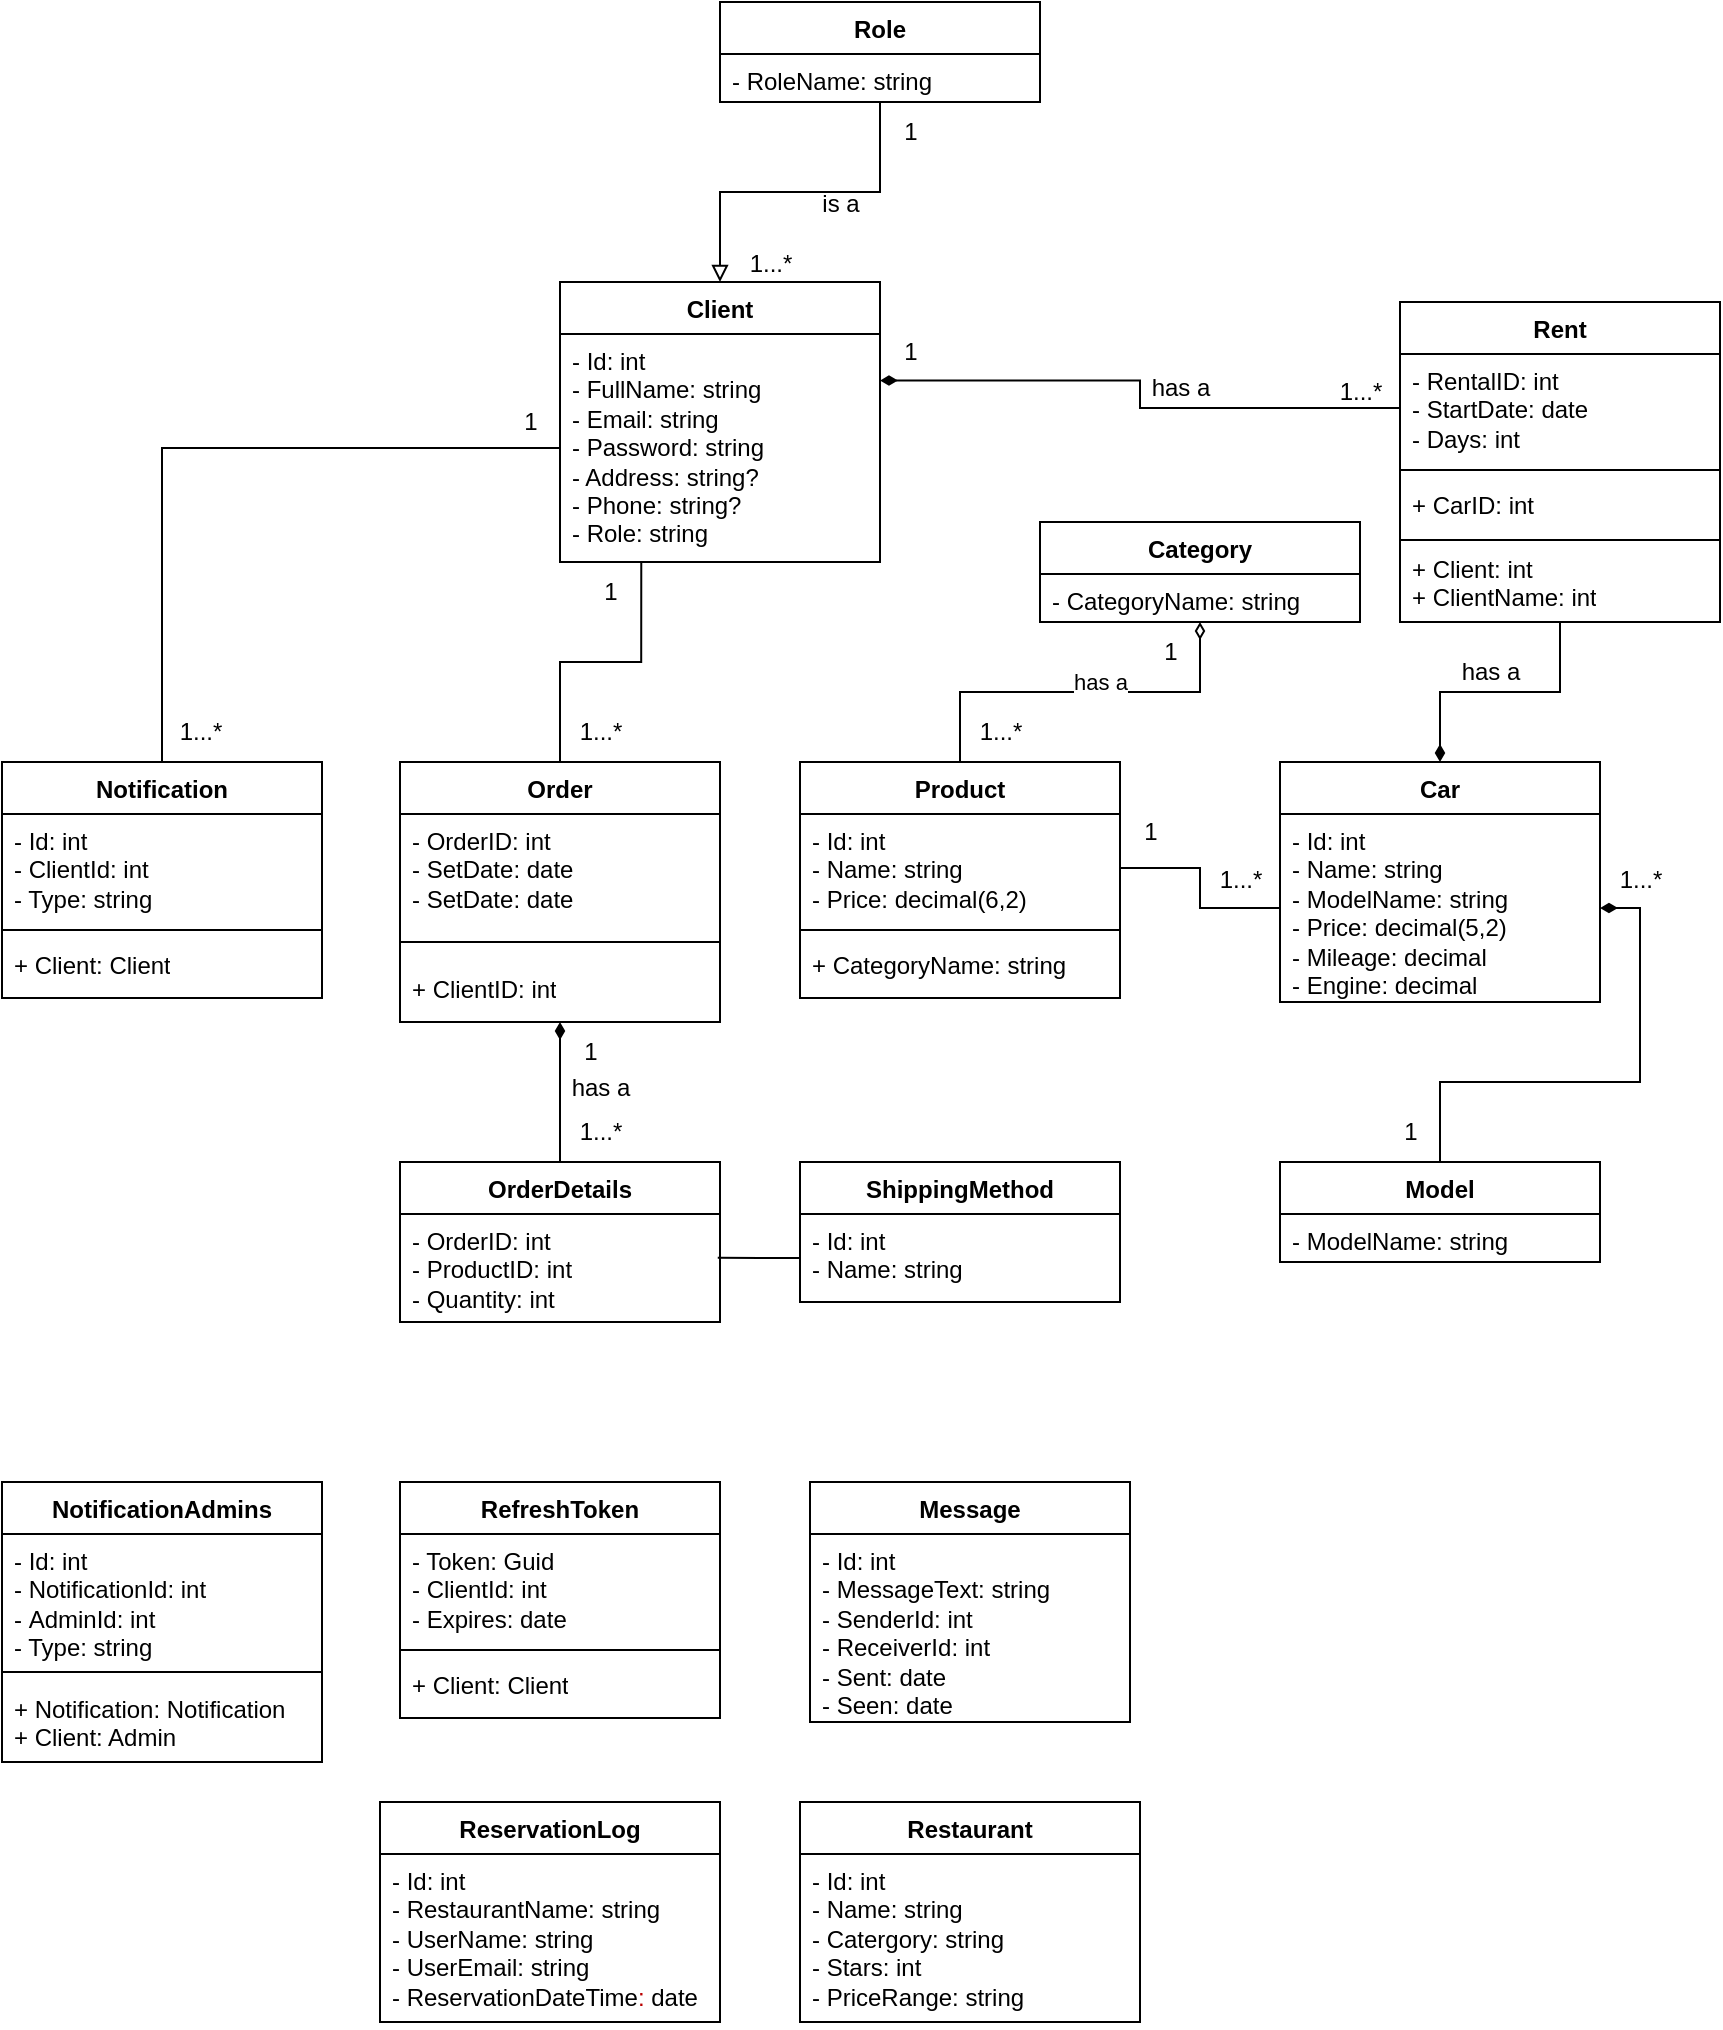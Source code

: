 <mxfile version="26.0.5">
  <diagram name="Page-1" id="Y2G2iiUe4yIrPuQ8Hk4L">
    <mxGraphModel dx="1400" dy="1865" grid="1" gridSize="10" guides="1" tooltips="1" connect="1" arrows="1" fold="1" page="1" pageScale="1" pageWidth="827" pageHeight="1169" math="0" shadow="0">
      <root>
        <mxCell id="0" />
        <mxCell id="1" parent="0" />
        <mxCell id="8z-YVo9TV4Xt6igNFHUf-1" value="Car" style="swimlane;fontStyle=1;align=center;verticalAlign=top;childLayout=stackLayout;horizontal=1;startSize=26;horizontalStack=0;resizeParent=1;resizeParentMax=0;resizeLast=0;collapsible=1;marginBottom=0;whiteSpace=wrap;html=1;" parent="1" vertex="1">
          <mxGeometry x="680" y="-320" width="160" height="120" as="geometry" />
        </mxCell>
        <mxCell id="8z-YVo9TV4Xt6igNFHUf-2" value="- Id: int&lt;div&gt;- Name: string&lt;/div&gt;&lt;div&gt;- ModelName: string&lt;/div&gt;&lt;div&gt;- Price: decimal(5,2)&lt;/div&gt;&lt;div&gt;- Mileage: decimal&lt;/div&gt;&lt;div&gt;- Engine: decimal&lt;/div&gt;" style="text;strokeColor=none;fillColor=none;align=left;verticalAlign=top;spacingLeft=4;spacingRight=4;overflow=hidden;rotatable=0;points=[[0,0.5],[1,0.5]];portConstraint=eastwest;whiteSpace=wrap;html=1;" parent="8z-YVo9TV4Xt6igNFHUf-1" vertex="1">
          <mxGeometry y="26" width="160" height="94" as="geometry" />
        </mxCell>
        <mxCell id="UGkQhP1OBWj5bO0IDlcc-21" style="edgeStyle=orthogonalEdgeStyle;rounded=0;orthogonalLoop=1;jettySize=auto;html=1;exitX=0.5;exitY=1;exitDx=0;exitDy=0;entryX=0.5;entryY=0;entryDx=0;entryDy=0;endArrow=none;endFill=0;startArrow=diamondThin;startFill=0;" edge="1" parent="1" source="8z-YVo9TV4Xt6igNFHUf-5" target="8z-YVo9TV4Xt6igNFHUf-34">
          <mxGeometry relative="1" as="geometry" />
        </mxCell>
        <mxCell id="UGkQhP1OBWj5bO0IDlcc-22" value="has a" style="edgeLabel;html=1;align=center;verticalAlign=middle;resizable=0;points=[];" vertex="1" connectable="0" parent="UGkQhP1OBWj5bO0IDlcc-21">
          <mxGeometry x="-0.056" y="4" relative="1" as="geometry">
            <mxPoint x="4" y="-9" as="offset" />
          </mxGeometry>
        </mxCell>
        <mxCell id="8z-YVo9TV4Xt6igNFHUf-5" value="Category" style="swimlane;fontStyle=1;align=center;verticalAlign=top;childLayout=stackLayout;horizontal=1;startSize=26;horizontalStack=0;resizeParent=1;resizeParentMax=0;resizeLast=0;collapsible=1;marginBottom=0;whiteSpace=wrap;html=1;" parent="1" vertex="1">
          <mxGeometry x="560" y="-440" width="160" height="50" as="geometry" />
        </mxCell>
        <mxCell id="8z-YVo9TV4Xt6igNFHUf-6" value="&lt;span style=&quot;background-color: transparent; color: light-dark(rgb(0, 0, 0), rgb(255, 255, 255));&quot;&gt;- CategoryName: string&lt;/span&gt;" style="text;strokeColor=none;fillColor=none;align=left;verticalAlign=top;spacingLeft=4;spacingRight=4;overflow=hidden;rotatable=0;points=[[0,0.5],[1,0.5]];portConstraint=eastwest;whiteSpace=wrap;html=1;" parent="8z-YVo9TV4Xt6igNFHUf-5" vertex="1">
          <mxGeometry y="26" width="160" height="24" as="geometry" />
        </mxCell>
        <mxCell id="8z-YVo9TV4Xt6igNFHUf-7" value="Client" style="swimlane;fontStyle=1;align=center;verticalAlign=top;childLayout=stackLayout;horizontal=1;startSize=26;horizontalStack=0;resizeParent=1;resizeParentMax=0;resizeLast=0;collapsible=1;marginBottom=0;whiteSpace=wrap;html=1;" parent="1" vertex="1">
          <mxGeometry x="320" y="-560" width="160" height="140" as="geometry" />
        </mxCell>
        <mxCell id="8z-YVo9TV4Xt6igNFHUf-8" value="- Id: int&lt;div&gt;- FullName: string&lt;/div&gt;&lt;div&gt;&lt;div&gt;- Email: string&lt;/div&gt;&lt;div&gt;- Password: string&lt;/div&gt;&lt;/div&gt;&lt;div&gt;&lt;span style=&quot;background-color: transparent;&quot;&gt;&lt;font style=&quot;color: rgb(0, 0, 0);&quot;&gt;&lt;font&gt;- &lt;/font&gt;Address&lt;font&gt;: string?&lt;/font&gt;&lt;/font&gt;&lt;/span&gt;&lt;/div&gt;&lt;div&gt;&lt;div&gt;&lt;span style=&quot;background-color: transparent;&quot;&gt;- Phone: string?&lt;/span&gt;&lt;/div&gt;&lt;/div&gt;&lt;div&gt;&lt;div&gt;&lt;span style=&quot;background-color: transparent;&quot;&gt;- Role: string&lt;/span&gt;&lt;/div&gt;&lt;/div&gt;" style="text;strokeColor=none;fillColor=none;align=left;verticalAlign=top;spacingLeft=4;spacingRight=4;overflow=hidden;rotatable=0;points=[[0,0.5],[1,0.5]];portConstraint=eastwest;whiteSpace=wrap;html=1;" parent="8z-YVo9TV4Xt6igNFHUf-7" vertex="1">
          <mxGeometry y="26" width="160" height="114" as="geometry" />
        </mxCell>
        <mxCell id="8z-YVo9TV4Xt6igNFHUf-9" value="Message" style="swimlane;fontStyle=1;align=center;verticalAlign=top;childLayout=stackLayout;horizontal=1;startSize=26;horizontalStack=0;resizeParent=1;resizeParentMax=0;resizeLast=0;collapsible=1;marginBottom=0;whiteSpace=wrap;html=1;" parent="1" vertex="1">
          <mxGeometry x="445" y="40" width="160" height="120" as="geometry" />
        </mxCell>
        <mxCell id="8z-YVo9TV4Xt6igNFHUf-10" value="- Id: int&lt;div&gt;- MessageText: string&lt;/div&gt;&lt;div&gt;&lt;div&gt;- SenderId: int&lt;/div&gt;&lt;div&gt;- ReceiverId: int&lt;/div&gt;&lt;/div&gt;&lt;div&gt;&lt;span style=&quot;background-color: transparent;&quot;&gt;&lt;font style=&quot;color: rgb(0, 0, 0);&quot;&gt;&lt;font style=&quot;color: light-dark(rgb(0, 0, 0), rgb(237, 237, 237));&quot;&gt;-&amp;nbsp;&lt;/font&gt;&lt;font style=&quot;&quot;&gt;Sent&lt;font style=&quot;color: rgb(0, 0, 0);&quot;&gt;: &lt;font style=&quot;color: rgb(0, 0, 0);&quot;&gt;date&lt;/font&gt;&lt;/font&gt;&lt;/font&gt;&lt;/font&gt;&lt;/span&gt;&lt;/div&gt;&lt;div&gt;&lt;div&gt;&lt;span style=&quot;background-color: transparent;&quot;&gt;- Seen: date&lt;/span&gt;&lt;/div&gt;&lt;/div&gt;" style="text;strokeColor=none;fillColor=none;align=left;verticalAlign=top;spacingLeft=4;spacingRight=4;overflow=hidden;rotatable=0;points=[[0,0.5],[1,0.5]];portConstraint=eastwest;whiteSpace=wrap;html=1;" parent="8z-YVo9TV4Xt6igNFHUf-9" vertex="1">
          <mxGeometry y="26" width="160" height="94" as="geometry" />
        </mxCell>
        <mxCell id="UGkQhP1OBWj5bO0IDlcc-26" style="edgeStyle=orthogonalEdgeStyle;rounded=0;orthogonalLoop=1;jettySize=auto;html=1;endArrow=diamondThin;endFill=1;" edge="1" parent="1" source="8z-YVo9TV4Xt6igNFHUf-11" target="8z-YVo9TV4Xt6igNFHUf-2">
          <mxGeometry relative="1" as="geometry" />
        </mxCell>
        <mxCell id="8z-YVo9TV4Xt6igNFHUf-11" value="Model" style="swimlane;fontStyle=1;align=center;verticalAlign=top;childLayout=stackLayout;horizontal=1;startSize=26;horizontalStack=0;resizeParent=1;resizeParentMax=0;resizeLast=0;collapsible=1;marginBottom=0;whiteSpace=wrap;html=1;" parent="1" vertex="1">
          <mxGeometry x="680" y="-120" width="160" height="50" as="geometry" />
        </mxCell>
        <mxCell id="8z-YVo9TV4Xt6igNFHUf-12" value="&lt;span style=&quot;background-color: transparent;&quot;&gt;&lt;font&gt;&lt;font&gt;- &lt;/font&gt;ModelName&lt;font&gt;: string&lt;/font&gt;&lt;/font&gt;&lt;/span&gt;" style="text;strokeColor=none;fillColor=none;align=left;verticalAlign=top;spacingLeft=4;spacingRight=4;overflow=hidden;rotatable=0;points=[[0,0.5],[1,0.5]];portConstraint=eastwest;whiteSpace=wrap;html=1;" parent="8z-YVo9TV4Xt6igNFHUf-11" vertex="1">
          <mxGeometry y="26" width="160" height="24" as="geometry" />
        </mxCell>
        <mxCell id="8z-YVo9TV4Xt6igNFHUf-13" value="Notification" style="swimlane;fontStyle=1;align=center;verticalAlign=top;childLayout=stackLayout;horizontal=1;startSize=26;horizontalStack=0;resizeParent=1;resizeParentMax=0;resizeLast=0;collapsible=1;marginBottom=0;whiteSpace=wrap;html=1;" parent="1" vertex="1">
          <mxGeometry x="41" y="-320" width="160" height="118" as="geometry" />
        </mxCell>
        <mxCell id="8z-YVo9TV4Xt6igNFHUf-14" value="- Id: int&lt;div&gt;- ClientId: int&lt;/div&gt;&lt;div&gt;&lt;div&gt;- Type: string&lt;/div&gt;&lt;/div&gt;" style="text;strokeColor=none;fillColor=none;align=left;verticalAlign=top;spacingLeft=4;spacingRight=4;overflow=hidden;rotatable=0;points=[[0,0.5],[1,0.5]];portConstraint=eastwest;whiteSpace=wrap;html=1;" parent="8z-YVo9TV4Xt6igNFHUf-13" vertex="1">
          <mxGeometry y="26" width="160" height="54" as="geometry" />
        </mxCell>
        <mxCell id="8z-YVo9TV4Xt6igNFHUf-18" value="" style="line;strokeWidth=1;fillColor=none;align=left;verticalAlign=middle;spacingTop=-1;spacingLeft=3;spacingRight=3;rotatable=0;labelPosition=right;points=[];portConstraint=eastwest;strokeColor=inherit;" parent="8z-YVo9TV4Xt6igNFHUf-13" vertex="1">
          <mxGeometry y="80" width="160" height="8" as="geometry" />
        </mxCell>
        <mxCell id="8z-YVo9TV4Xt6igNFHUf-17" value="+ Client: Client" style="text;strokeColor=none;fillColor=none;align=left;verticalAlign=top;spacingLeft=4;spacingRight=4;overflow=hidden;rotatable=0;points=[[0,0.5],[1,0.5]];portConstraint=eastwest;whiteSpace=wrap;html=1;" parent="8z-YVo9TV4Xt6igNFHUf-13" vertex="1">
          <mxGeometry y="88" width="160" height="30" as="geometry" />
        </mxCell>
        <mxCell id="8z-YVo9TV4Xt6igNFHUf-19" value="NotificationAdmins" style="swimlane;fontStyle=1;align=center;verticalAlign=top;childLayout=stackLayout;horizontal=1;startSize=26;horizontalStack=0;resizeParent=1;resizeParentMax=0;resizeLast=0;collapsible=1;marginBottom=0;whiteSpace=wrap;html=1;" parent="1" vertex="1">
          <mxGeometry x="41" y="40" width="160" height="140" as="geometry" />
        </mxCell>
        <mxCell id="8z-YVo9TV4Xt6igNFHUf-20" value="- Id: int&lt;div&gt;- NotificationId: int&lt;/div&gt;&lt;div&gt;-&amp;nbsp;AdminId: int&lt;/div&gt;&lt;div&gt;&lt;div&gt;- Type: string&lt;/div&gt;&lt;/div&gt;" style="text;strokeColor=none;fillColor=none;align=left;verticalAlign=top;spacingLeft=4;spacingRight=4;overflow=hidden;rotatable=0;points=[[0,0.5],[1,0.5]];portConstraint=eastwest;whiteSpace=wrap;html=1;" parent="8z-YVo9TV4Xt6igNFHUf-19" vertex="1">
          <mxGeometry y="26" width="160" height="64" as="geometry" />
        </mxCell>
        <mxCell id="8z-YVo9TV4Xt6igNFHUf-21" value="" style="line;strokeWidth=1;fillColor=none;align=left;verticalAlign=middle;spacingTop=-1;spacingLeft=3;spacingRight=3;rotatable=0;labelPosition=right;points=[];portConstraint=eastwest;strokeColor=inherit;" parent="8z-YVo9TV4Xt6igNFHUf-19" vertex="1">
          <mxGeometry y="90" width="160" height="10" as="geometry" />
        </mxCell>
        <mxCell id="8z-YVo9TV4Xt6igNFHUf-22" value="&lt;div&gt;+&amp;nbsp;Notification:&amp;nbsp;Notification&lt;/div&gt;+ Client: Admin" style="text;strokeColor=none;fillColor=none;align=left;verticalAlign=top;spacingLeft=4;spacingRight=4;overflow=hidden;rotatable=0;points=[[0,0.5],[1,0.5]];portConstraint=eastwest;whiteSpace=wrap;html=1;" parent="8z-YVo9TV4Xt6igNFHUf-19" vertex="1">
          <mxGeometry y="100" width="160" height="40" as="geometry" />
        </mxCell>
        <mxCell id="UGkQhP1OBWj5bO0IDlcc-8" style="edgeStyle=orthogonalEdgeStyle;rounded=0;orthogonalLoop=1;jettySize=auto;html=1;exitX=0.5;exitY=0;exitDx=0;exitDy=0;entryX=0.254;entryY=1;entryDx=0;entryDy=0;entryPerimeter=0;endArrow=none;endFill=0;" edge="1" parent="1" source="8z-YVo9TV4Xt6igNFHUf-23" target="8z-YVo9TV4Xt6igNFHUf-8">
          <mxGeometry relative="1" as="geometry">
            <mxPoint x="820" y="-420" as="targetPoint" />
          </mxGeometry>
        </mxCell>
        <mxCell id="UGkQhP1OBWj5bO0IDlcc-11" style="edgeStyle=orthogonalEdgeStyle;rounded=0;orthogonalLoop=1;jettySize=auto;html=1;exitX=0.5;exitY=1;exitDx=0;exitDy=0;entryX=0.5;entryY=0;entryDx=0;entryDy=0;endArrow=none;endFill=0;startArrow=diamondThin;startFill=1;" edge="1" parent="1" source="8z-YVo9TV4Xt6igNFHUf-23" target="8z-YVo9TV4Xt6igNFHUf-32">
          <mxGeometry relative="1" as="geometry" />
        </mxCell>
        <mxCell id="8z-YVo9TV4Xt6igNFHUf-23" value="Order" style="swimlane;fontStyle=1;align=center;verticalAlign=top;childLayout=stackLayout;horizontal=1;startSize=26;horizontalStack=0;resizeParent=1;resizeParentMax=0;resizeLast=0;collapsible=1;marginBottom=0;whiteSpace=wrap;html=1;" parent="1" vertex="1">
          <mxGeometry x="240" y="-320" width="160" height="130" as="geometry" />
        </mxCell>
        <mxCell id="8z-YVo9TV4Xt6igNFHUf-24" value="- OrderID: int&lt;div&gt;- SetDate: date&lt;/div&gt;&lt;div&gt;&lt;div&gt;- SetDate: date&lt;/div&gt;&lt;div&gt;&lt;br&gt;&lt;/div&gt;&lt;/div&gt;" style="text;strokeColor=none;fillColor=none;align=left;verticalAlign=top;spacingLeft=4;spacingRight=4;overflow=hidden;rotatable=0;points=[[0,0.5],[1,0.5]];portConstraint=eastwest;whiteSpace=wrap;html=1;" parent="8z-YVo9TV4Xt6igNFHUf-23" vertex="1">
          <mxGeometry y="26" width="160" height="54" as="geometry" />
        </mxCell>
        <mxCell id="8z-YVo9TV4Xt6igNFHUf-31" value="" style="line;strokeWidth=1;fillColor=none;align=left;verticalAlign=middle;spacingTop=-1;spacingLeft=3;spacingRight=3;rotatable=0;labelPosition=right;points=[];portConstraint=eastwest;strokeColor=inherit;" parent="8z-YVo9TV4Xt6igNFHUf-23" vertex="1">
          <mxGeometry y="80" width="160" height="20" as="geometry" />
        </mxCell>
        <mxCell id="8z-YVo9TV4Xt6igNFHUf-30" value="+&amp;nbsp;ClientID: int" style="text;strokeColor=none;fillColor=none;align=left;verticalAlign=top;spacingLeft=4;spacingRight=4;overflow=hidden;rotatable=0;points=[[0,0.5],[1,0.5]];portConstraint=eastwest;whiteSpace=wrap;html=1;" parent="8z-YVo9TV4Xt6igNFHUf-23" vertex="1">
          <mxGeometry y="100" width="160" height="30" as="geometry" />
        </mxCell>
        <mxCell id="8z-YVo9TV4Xt6igNFHUf-32" value="OrderDetails" style="swimlane;fontStyle=1;align=center;verticalAlign=top;childLayout=stackLayout;horizontal=1;startSize=26;horizontalStack=0;resizeParent=1;resizeParentMax=0;resizeLast=0;collapsible=1;marginBottom=0;whiteSpace=wrap;html=1;" parent="1" vertex="1">
          <mxGeometry x="240" y="-120" width="160" height="80" as="geometry" />
        </mxCell>
        <mxCell id="8z-YVo9TV4Xt6igNFHUf-33" value="- OrderID: int&lt;div&gt;- ProductID: int&lt;/div&gt;&lt;div&gt;&lt;div&gt;- Quantity: int&lt;/div&gt;&lt;/div&gt;" style="text;strokeColor=none;fillColor=none;align=left;verticalAlign=top;spacingLeft=4;spacingRight=4;overflow=hidden;rotatable=0;points=[[0,0.5],[1,0.5]];portConstraint=eastwest;whiteSpace=wrap;html=1;" parent="8z-YVo9TV4Xt6igNFHUf-32" vertex="1">
          <mxGeometry y="26" width="160" height="54" as="geometry" />
        </mxCell>
        <mxCell id="8z-YVo9TV4Xt6igNFHUf-34" value="Product" style="swimlane;fontStyle=1;align=center;verticalAlign=top;childLayout=stackLayout;horizontal=1;startSize=26;horizontalStack=0;resizeParent=1;resizeParentMax=0;resizeLast=0;collapsible=1;marginBottom=0;whiteSpace=wrap;html=1;" parent="1" vertex="1">
          <mxGeometry x="440" y="-320" width="160" height="118" as="geometry" />
        </mxCell>
        <mxCell id="8z-YVo9TV4Xt6igNFHUf-35" value="&lt;div&gt;- Id: int&amp;nbsp; &amp;nbsp; &amp;nbsp;&amp;nbsp;&lt;/div&gt;&lt;div&gt;- Name: string&lt;/div&gt;&lt;div&gt;- Price: decimal(6,2)&lt;/div&gt;" style="text;strokeColor=none;fillColor=none;align=left;verticalAlign=top;spacingLeft=4;spacingRight=4;overflow=hidden;rotatable=0;points=[[0,0.5],[1,0.5]];portConstraint=eastwest;whiteSpace=wrap;html=1;" parent="8z-YVo9TV4Xt6igNFHUf-34" vertex="1">
          <mxGeometry y="26" width="160" height="54" as="geometry" />
        </mxCell>
        <mxCell id="8z-YVo9TV4Xt6igNFHUf-36" value="" style="line;strokeWidth=1;fillColor=none;align=left;verticalAlign=middle;spacingTop=-1;spacingLeft=3;spacingRight=3;rotatable=0;labelPosition=right;points=[];portConstraint=eastwest;strokeColor=inherit;" parent="8z-YVo9TV4Xt6igNFHUf-34" vertex="1">
          <mxGeometry y="80" width="160" height="8" as="geometry" />
        </mxCell>
        <mxCell id="8z-YVo9TV4Xt6igNFHUf-37" value="&lt;div&gt;+ CategoryName: string&lt;/div&gt;" style="text;strokeColor=none;fillColor=none;align=left;verticalAlign=top;spacingLeft=4;spacingRight=4;overflow=hidden;rotatable=0;points=[[0,0.5],[1,0.5]];portConstraint=eastwest;whiteSpace=wrap;html=1;" parent="8z-YVo9TV4Xt6igNFHUf-34" vertex="1">
          <mxGeometry y="88" width="160" height="30" as="geometry" />
        </mxCell>
        <mxCell id="8z-YVo9TV4Xt6igNFHUf-38" value="RefreshToken" style="swimlane;fontStyle=1;align=center;verticalAlign=top;childLayout=stackLayout;horizontal=1;startSize=26;horizontalStack=0;resizeParent=1;resizeParentMax=0;resizeLast=0;collapsible=1;marginBottom=0;whiteSpace=wrap;html=1;" parent="1" vertex="1">
          <mxGeometry x="240" y="40" width="160" height="118" as="geometry" />
        </mxCell>
        <mxCell id="8z-YVo9TV4Xt6igNFHUf-39" value="- Token: Guid&lt;div&gt;- ClientId: int&lt;/div&gt;&lt;div&gt;&lt;div&gt;- Expires: date&lt;/div&gt;&lt;/div&gt;" style="text;strokeColor=none;fillColor=none;align=left;verticalAlign=top;spacingLeft=4;spacingRight=4;overflow=hidden;rotatable=0;points=[[0,0.5],[1,0.5]];portConstraint=eastwest;whiteSpace=wrap;html=1;" parent="8z-YVo9TV4Xt6igNFHUf-38" vertex="1">
          <mxGeometry y="26" width="160" height="54" as="geometry" />
        </mxCell>
        <mxCell id="8z-YVo9TV4Xt6igNFHUf-40" value="" style="line;strokeWidth=1;fillColor=none;align=left;verticalAlign=middle;spacingTop=-1;spacingLeft=3;spacingRight=3;rotatable=0;labelPosition=right;points=[];portConstraint=eastwest;strokeColor=inherit;" parent="8z-YVo9TV4Xt6igNFHUf-38" vertex="1">
          <mxGeometry y="80" width="160" height="8" as="geometry" />
        </mxCell>
        <mxCell id="8z-YVo9TV4Xt6igNFHUf-41" value="+ Client: Client" style="text;strokeColor=none;fillColor=none;align=left;verticalAlign=top;spacingLeft=4;spacingRight=4;overflow=hidden;rotatable=0;points=[[0,0.5],[1,0.5]];portConstraint=eastwest;whiteSpace=wrap;html=1;" parent="8z-YVo9TV4Xt6igNFHUf-38" vertex="1">
          <mxGeometry y="88" width="160" height="30" as="geometry" />
        </mxCell>
        <mxCell id="UGkQhP1OBWj5bO0IDlcc-29" style="edgeStyle=orthogonalEdgeStyle;rounded=0;orthogonalLoop=1;jettySize=auto;html=1;entryX=0.5;entryY=0;entryDx=0;entryDy=0;endArrow=diamondThin;endFill=1;" edge="1" parent="1" source="8z-YVo9TV4Xt6igNFHUf-42" target="8z-YVo9TV4Xt6igNFHUf-1">
          <mxGeometry relative="1" as="geometry" />
        </mxCell>
        <mxCell id="8z-YVo9TV4Xt6igNFHUf-42" value="Rent" style="swimlane;fontStyle=1;align=center;verticalAlign=top;childLayout=stackLayout;horizontal=1;startSize=26;horizontalStack=0;resizeParent=1;resizeParentMax=0;resizeLast=0;collapsible=1;marginBottom=0;whiteSpace=wrap;html=1;" parent="1" vertex="1">
          <mxGeometry x="740" y="-550" width="160" height="160" as="geometry" />
        </mxCell>
        <mxCell id="8z-YVo9TV4Xt6igNFHUf-43" value="- RentalID: int&lt;div&gt;- StartDate: date&lt;/div&gt;&lt;div&gt;&lt;div&gt;- Days: int&lt;/div&gt;&lt;/div&gt;" style="text;strokeColor=none;fillColor=none;align=left;verticalAlign=top;spacingLeft=4;spacingRight=4;overflow=hidden;rotatable=0;points=[[0,0.5],[1,0.5]];portConstraint=eastwest;whiteSpace=wrap;html=1;" parent="8z-YVo9TV4Xt6igNFHUf-42" vertex="1">
          <mxGeometry y="26" width="160" height="54" as="geometry" />
        </mxCell>
        <mxCell id="8z-YVo9TV4Xt6igNFHUf-44" value="" style="line;strokeWidth=1;fillColor=none;align=left;verticalAlign=middle;spacingTop=-1;spacingLeft=3;spacingRight=3;rotatable=0;labelPosition=right;points=[];portConstraint=eastwest;strokeColor=inherit;" parent="8z-YVo9TV4Xt6igNFHUf-42" vertex="1">
          <mxGeometry y="80" width="160" height="8" as="geometry" />
        </mxCell>
        <mxCell id="8z-YVo9TV4Xt6igNFHUf-45" value="+ CarID: int" style="text;strokeColor=none;fillColor=none;align=left;verticalAlign=top;spacingLeft=4;spacingRight=4;overflow=hidden;rotatable=0;points=[[0,0.5],[1,0.5]];portConstraint=eastwest;whiteSpace=wrap;html=1;" parent="8z-YVo9TV4Xt6igNFHUf-42" vertex="1">
          <mxGeometry y="88" width="160" height="30" as="geometry" />
        </mxCell>
        <mxCell id="8z-YVo9TV4Xt6igNFHUf-47" value="" style="line;strokeWidth=1;fillColor=none;align=left;verticalAlign=middle;spacingTop=-1;spacingLeft=3;spacingRight=3;rotatable=0;labelPosition=right;points=[];portConstraint=eastwest;strokeColor=inherit;" parent="8z-YVo9TV4Xt6igNFHUf-42" vertex="1">
          <mxGeometry y="118" width="160" height="2" as="geometry" />
        </mxCell>
        <mxCell id="8z-YVo9TV4Xt6igNFHUf-48" value="+ Client: int&lt;div&gt;+&amp;nbsp;ClientName: int&lt;/div&gt;" style="text;strokeColor=none;fillColor=none;align=left;verticalAlign=top;spacingLeft=4;spacingRight=4;overflow=hidden;rotatable=0;points=[[0,0.5],[1,0.5]];portConstraint=eastwest;whiteSpace=wrap;html=1;" parent="8z-YVo9TV4Xt6igNFHUf-42" vertex="1">
          <mxGeometry y="120" width="160" height="40" as="geometry" />
        </mxCell>
        <mxCell id="8z-YVo9TV4Xt6igNFHUf-49" value="ReservationLog" style="swimlane;fontStyle=1;align=center;verticalAlign=top;childLayout=stackLayout;horizontal=1;startSize=26;horizontalStack=0;resizeParent=1;resizeParentMax=0;resizeLast=0;collapsible=1;marginBottom=0;whiteSpace=wrap;html=1;" parent="1" vertex="1">
          <mxGeometry x="230" y="200" width="170" height="110" as="geometry" />
        </mxCell>
        <mxCell id="8z-YVo9TV4Xt6igNFHUf-50" value="- Id: int&lt;div&gt;- RestaurantName: string&lt;/div&gt;&lt;div&gt;&lt;div&gt;- UserName: string&lt;/div&gt;&lt;div&gt;- UserEmail: string&lt;/div&gt;&lt;/div&gt;&lt;div&gt;&lt;span style=&quot;background-color: transparent;&quot;&gt;&lt;font style=&quot;color: rgb(0, 0, 0);&quot;&gt;&lt;font style=&quot;color: light-dark(rgb(0, 0, 0), rgb(237, 237, 237));&quot;&gt;-&amp;nbsp;&lt;/font&gt;&lt;font style=&quot;&quot;&gt;&lt;font style=&quot;color: rgb(0, 0, 0);&quot;&gt;ReservationDateTime&lt;font color=&quot;rgba(0, 0, 0, 0)&quot;&gt;: &lt;/font&gt;&lt;font style=&quot;color: rgb(0, 0, 0);&quot;&gt;date&lt;/font&gt;&lt;/font&gt;&lt;/font&gt;&lt;/font&gt;&lt;/span&gt;&lt;/div&gt;" style="text;strokeColor=none;fillColor=none;align=left;verticalAlign=top;spacingLeft=4;spacingRight=4;overflow=hidden;rotatable=0;points=[[0,0.5],[1,0.5]];portConstraint=eastwest;whiteSpace=wrap;html=1;" parent="8z-YVo9TV4Xt6igNFHUf-49" vertex="1">
          <mxGeometry y="26" width="170" height="84" as="geometry" />
        </mxCell>
        <mxCell id="8z-YVo9TV4Xt6igNFHUf-51" value="Restaurant" style="swimlane;fontStyle=1;align=center;verticalAlign=top;childLayout=stackLayout;horizontal=1;startSize=26;horizontalStack=0;resizeParent=1;resizeParentMax=0;resizeLast=0;collapsible=1;marginBottom=0;whiteSpace=wrap;html=1;" parent="1" vertex="1">
          <mxGeometry x="440" y="200" width="170" height="110" as="geometry" />
        </mxCell>
        <mxCell id="8z-YVo9TV4Xt6igNFHUf-52" value="- Id: int&lt;div&gt;- Name: string&lt;/div&gt;&lt;div&gt;&lt;div&gt;- Catergory: string&lt;/div&gt;&lt;div&gt;- Stars: int&lt;/div&gt;&lt;/div&gt;&lt;div&gt;&lt;span style=&quot;background-color: transparent;&quot;&gt;&lt;font style=&quot;color: rgb(0, 0, 0);&quot;&gt;&lt;font style=&quot;color: light-dark(rgb(0, 0, 0), rgb(237, 237, 237));&quot;&gt;-&amp;nbsp;&lt;/font&gt;&lt;font style=&quot;&quot;&gt;&lt;font style=&quot;color: rgb(0, 0, 0);&quot;&gt;PriceRange&lt;/font&gt;&lt;font style=&quot;color: rgb(0, 0, 0);&quot;&gt;&lt;font style=&quot;color: rgb(0, 0, 0);&quot;&gt;:&lt;/font&gt;&lt;font style=&quot;color: rgb(0, 0, 0);&quot;&gt;&amp;nbsp;string&lt;/font&gt;&lt;/font&gt;&lt;/font&gt;&lt;/font&gt;&lt;/span&gt;&lt;/div&gt;" style="text;strokeColor=none;fillColor=none;align=left;verticalAlign=top;spacingLeft=4;spacingRight=4;overflow=hidden;rotatable=0;points=[[0,0.5],[1,0.5]];portConstraint=eastwest;whiteSpace=wrap;html=1;" parent="8z-YVo9TV4Xt6igNFHUf-51" vertex="1">
          <mxGeometry y="26" width="170" height="84" as="geometry" />
        </mxCell>
        <mxCell id="UGkQhP1OBWj5bO0IDlcc-18" style="edgeStyle=orthogonalEdgeStyle;rounded=0;orthogonalLoop=1;jettySize=auto;html=1;entryX=0.5;entryY=0;entryDx=0;entryDy=0;endArrow=block;endFill=0;" edge="1" parent="1" source="8z-YVo9TV4Xt6igNFHUf-53" target="8z-YVo9TV4Xt6igNFHUf-7">
          <mxGeometry relative="1" as="geometry" />
        </mxCell>
        <mxCell id="8z-YVo9TV4Xt6igNFHUf-53" value="Role" style="swimlane;fontStyle=1;align=center;verticalAlign=top;childLayout=stackLayout;horizontal=1;startSize=26;horizontalStack=0;resizeParent=1;resizeParentMax=0;resizeLast=0;collapsible=1;marginBottom=0;whiteSpace=wrap;html=1;" parent="1" vertex="1">
          <mxGeometry x="400" y="-700" width="160" height="50" as="geometry" />
        </mxCell>
        <mxCell id="8z-YVo9TV4Xt6igNFHUf-54" value="&lt;span style=&quot;background-color: transparent; color: light-dark(rgb(0, 0, 0), rgb(255, 255, 255));&quot;&gt;- RoleName: string&lt;/span&gt;" style="text;strokeColor=none;fillColor=none;align=left;verticalAlign=top;spacingLeft=4;spacingRight=4;overflow=hidden;rotatable=0;points=[[0,0.5],[1,0.5]];portConstraint=eastwest;whiteSpace=wrap;html=1;" parent="8z-YVo9TV4Xt6igNFHUf-53" vertex="1">
          <mxGeometry y="26" width="160" height="24" as="geometry" />
        </mxCell>
        <mxCell id="8z-YVo9TV4Xt6igNFHUf-55" value="ShippingMethod" style="swimlane;fontStyle=1;align=center;verticalAlign=top;childLayout=stackLayout;horizontal=1;startSize=26;horizontalStack=0;resizeParent=1;resizeParentMax=0;resizeLast=0;collapsible=1;marginBottom=0;whiteSpace=wrap;html=1;" parent="1" vertex="1">
          <mxGeometry x="440" y="-120" width="160" height="70" as="geometry" />
        </mxCell>
        <mxCell id="8z-YVo9TV4Xt6igNFHUf-56" value="&lt;span style=&quot;background-color: transparent; color: light-dark(rgb(0, 0, 0), rgb(255, 255, 255));&quot;&gt;- Id: int&lt;/span&gt;&lt;div&gt;&lt;span style=&quot;background-color: transparent; color: light-dark(rgb(0, 0, 0), rgb(255, 255, 255));&quot;&gt;- Name: string&lt;/span&gt;&lt;/div&gt;" style="text;strokeColor=none;fillColor=none;align=left;verticalAlign=top;spacingLeft=4;spacingRight=4;overflow=hidden;rotatable=0;points=[[0,0.5],[1,0.5]];portConstraint=eastwest;whiteSpace=wrap;html=1;" parent="8z-YVo9TV4Xt6igNFHUf-55" vertex="1">
          <mxGeometry y="26" width="160" height="44" as="geometry" />
        </mxCell>
        <mxCell id="UGkQhP1OBWj5bO0IDlcc-2" style="edgeStyle=orthogonalEdgeStyle;rounded=0;orthogonalLoop=1;jettySize=auto;html=1;exitX=0.5;exitY=0;exitDx=0;exitDy=0;endArrow=none;endFill=0;entryX=0;entryY=0.5;entryDx=0;entryDy=0;" edge="1" parent="1" source="8z-YVo9TV4Xt6igNFHUf-13" target="8z-YVo9TV4Xt6igNFHUf-8">
          <mxGeometry relative="1" as="geometry">
            <mxPoint x="398" y="-420" as="targetPoint" />
            <Array as="points">
              <mxPoint x="121" y="-477" />
            </Array>
          </mxGeometry>
        </mxCell>
        <mxCell id="UGkQhP1OBWj5bO0IDlcc-3" value="1" style="text;html=1;align=center;verticalAlign=middle;resizable=0;points=[];autosize=1;strokeColor=none;fillColor=none;" vertex="1" parent="1">
          <mxGeometry x="290" y="-505" width="30" height="30" as="geometry" />
        </mxCell>
        <mxCell id="UGkQhP1OBWj5bO0IDlcc-4" value="1...*" style="text;html=1;align=center;verticalAlign=middle;resizable=0;points=[];autosize=1;strokeColor=none;fillColor=none;" vertex="1" parent="1">
          <mxGeometry x="120" y="-350" width="40" height="30" as="geometry" />
        </mxCell>
        <mxCell id="UGkQhP1OBWj5bO0IDlcc-9" value="1" style="text;html=1;align=center;verticalAlign=middle;resizable=0;points=[];autosize=1;strokeColor=none;fillColor=none;" vertex="1" parent="1">
          <mxGeometry x="330" y="-420" width="30" height="30" as="geometry" />
        </mxCell>
        <mxCell id="UGkQhP1OBWj5bO0IDlcc-10" value="1...*" style="text;html=1;align=center;verticalAlign=middle;resizable=0;points=[];autosize=1;strokeColor=none;fillColor=none;" vertex="1" parent="1">
          <mxGeometry x="320" y="-350" width="40" height="30" as="geometry" />
        </mxCell>
        <mxCell id="UGkQhP1OBWj5bO0IDlcc-12" value="has a" style="text;html=1;align=center;verticalAlign=middle;resizable=0;points=[];autosize=1;strokeColor=none;fillColor=none;" vertex="1" parent="1">
          <mxGeometry x="315" y="-172" width="50" height="30" as="geometry" />
        </mxCell>
        <mxCell id="UGkQhP1OBWj5bO0IDlcc-19" value="is a" style="text;html=1;align=center;verticalAlign=middle;resizable=0;points=[];autosize=1;strokeColor=none;fillColor=none;" vertex="1" parent="1">
          <mxGeometry x="440" y="-614" width="40" height="30" as="geometry" />
        </mxCell>
        <mxCell id="UGkQhP1OBWj5bO0IDlcc-23" style="edgeStyle=orthogonalEdgeStyle;rounded=0;orthogonalLoop=1;jettySize=auto;html=1;exitX=0;exitY=0.5;exitDx=0;exitDy=0;entryX=0.993;entryY=0.405;entryDx=0;entryDy=0;entryPerimeter=0;endArrow=none;endFill=0;" edge="1" parent="1" source="8z-YVo9TV4Xt6igNFHUf-56" target="8z-YVo9TV4Xt6igNFHUf-33">
          <mxGeometry relative="1" as="geometry" />
        </mxCell>
        <mxCell id="UGkQhP1OBWj5bO0IDlcc-24" style="edgeStyle=orthogonalEdgeStyle;rounded=0;orthogonalLoop=1;jettySize=auto;html=1;endArrow=none;endFill=0;" edge="1" parent="1" source="8z-YVo9TV4Xt6igNFHUf-2" target="8z-YVo9TV4Xt6igNFHUf-35">
          <mxGeometry relative="1" as="geometry" />
        </mxCell>
        <mxCell id="UGkQhP1OBWj5bO0IDlcc-27" style="edgeStyle=orthogonalEdgeStyle;rounded=0;orthogonalLoop=1;jettySize=auto;html=1;entryX=1;entryY=0.204;entryDx=0;entryDy=0;entryPerimeter=0;endArrow=diamondThin;endFill=1;" edge="1" parent="1" source="8z-YVo9TV4Xt6igNFHUf-43" target="8z-YVo9TV4Xt6igNFHUf-8">
          <mxGeometry relative="1" as="geometry" />
        </mxCell>
        <mxCell id="UGkQhP1OBWj5bO0IDlcc-28" value="has a" style="text;html=1;align=center;verticalAlign=middle;resizable=0;points=[];autosize=1;strokeColor=none;fillColor=none;" vertex="1" parent="1">
          <mxGeometry x="605" y="-522" width="50" height="30" as="geometry" />
        </mxCell>
        <mxCell id="UGkQhP1OBWj5bO0IDlcc-30" value="has a" style="text;html=1;align=center;verticalAlign=middle;resizable=0;points=[];autosize=1;strokeColor=none;fillColor=none;" vertex="1" parent="1">
          <mxGeometry x="760" y="-380" width="50" height="30" as="geometry" />
        </mxCell>
        <mxCell id="UGkQhP1OBWj5bO0IDlcc-32" value="1" style="text;html=1;align=center;verticalAlign=middle;resizable=0;points=[];autosize=1;strokeColor=none;fillColor=none;" vertex="1" parent="1">
          <mxGeometry x="610" y="-390" width="30" height="30" as="geometry" />
        </mxCell>
        <mxCell id="UGkQhP1OBWj5bO0IDlcc-33" value="1...*" style="text;html=1;align=center;verticalAlign=middle;resizable=0;points=[];autosize=1;strokeColor=none;fillColor=none;" vertex="1" parent="1">
          <mxGeometry x="520" y="-350" width="40" height="30" as="geometry" />
        </mxCell>
        <mxCell id="UGkQhP1OBWj5bO0IDlcc-34" value="1" style="text;html=1;align=center;verticalAlign=middle;resizable=0;points=[];autosize=1;strokeColor=none;fillColor=none;" vertex="1" parent="1">
          <mxGeometry x="600" y="-300" width="30" height="30" as="geometry" />
        </mxCell>
        <mxCell id="UGkQhP1OBWj5bO0IDlcc-35" value="1...*" style="text;html=1;align=center;verticalAlign=middle;resizable=0;points=[];autosize=1;strokeColor=none;fillColor=none;" vertex="1" parent="1">
          <mxGeometry x="640" y="-276" width="40" height="30" as="geometry" />
        </mxCell>
        <mxCell id="UGkQhP1OBWj5bO0IDlcc-37" value="1" style="text;html=1;align=center;verticalAlign=middle;resizable=0;points=[];autosize=1;strokeColor=none;fillColor=none;" vertex="1" parent="1">
          <mxGeometry x="320" y="-190" width="30" height="30" as="geometry" />
        </mxCell>
        <mxCell id="UGkQhP1OBWj5bO0IDlcc-38" value="1...*" style="text;html=1;align=center;verticalAlign=middle;resizable=0;points=[];autosize=1;strokeColor=none;fillColor=none;" vertex="1" parent="1">
          <mxGeometry x="320" y="-150" width="40" height="30" as="geometry" />
        </mxCell>
        <mxCell id="UGkQhP1OBWj5bO0IDlcc-39" value="1" style="text;html=1;align=center;verticalAlign=middle;resizable=0;points=[];autosize=1;strokeColor=none;fillColor=none;" vertex="1" parent="1">
          <mxGeometry x="480" y="-650" width="30" height="30" as="geometry" />
        </mxCell>
        <mxCell id="UGkQhP1OBWj5bO0IDlcc-40" value="1...*" style="text;html=1;align=center;verticalAlign=middle;resizable=0;points=[];autosize=1;strokeColor=none;fillColor=none;" vertex="1" parent="1">
          <mxGeometry x="405" y="-584" width="40" height="30" as="geometry" />
        </mxCell>
        <mxCell id="UGkQhP1OBWj5bO0IDlcc-41" value="1" style="text;html=1;align=center;verticalAlign=middle;resizable=0;points=[];autosize=1;strokeColor=none;fillColor=none;" vertex="1" parent="1">
          <mxGeometry x="480" y="-540" width="30" height="30" as="geometry" />
        </mxCell>
        <mxCell id="UGkQhP1OBWj5bO0IDlcc-42" value="1...*" style="text;html=1;align=center;verticalAlign=middle;resizable=0;points=[];autosize=1;strokeColor=none;fillColor=none;" vertex="1" parent="1">
          <mxGeometry x="700" y="-520" width="40" height="30" as="geometry" />
        </mxCell>
        <mxCell id="UGkQhP1OBWj5bO0IDlcc-43" value="1" style="text;html=1;align=center;verticalAlign=middle;resizable=0;points=[];autosize=1;strokeColor=none;fillColor=none;" vertex="1" parent="1">
          <mxGeometry x="730" y="-150" width="30" height="30" as="geometry" />
        </mxCell>
        <mxCell id="UGkQhP1OBWj5bO0IDlcc-44" value="1...*" style="text;html=1;align=center;verticalAlign=middle;resizable=0;points=[];autosize=1;strokeColor=none;fillColor=none;" vertex="1" parent="1">
          <mxGeometry x="840" y="-276" width="40" height="30" as="geometry" />
        </mxCell>
      </root>
    </mxGraphModel>
  </diagram>
</mxfile>
